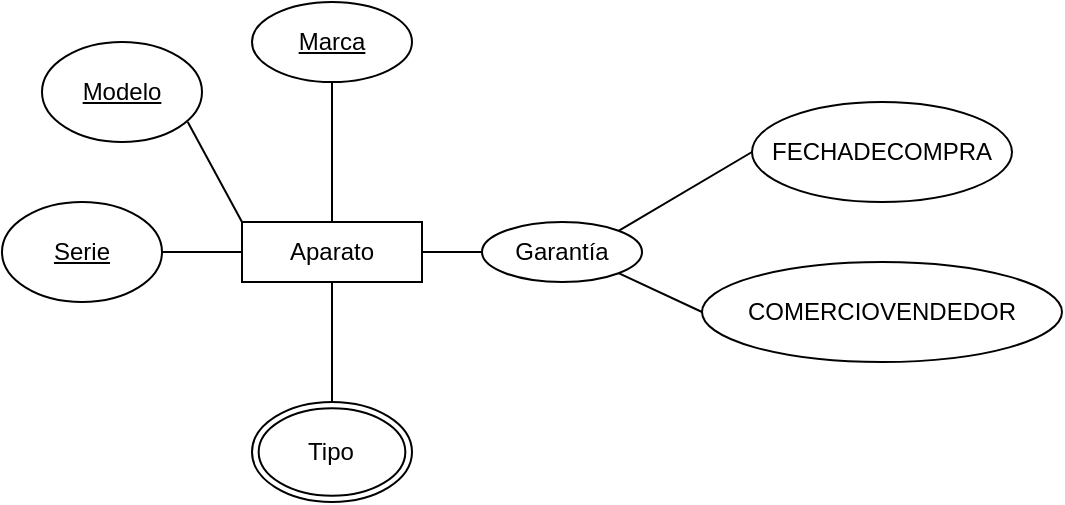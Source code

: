 <mxfile version="27.1.3">
  <diagram name="Página-1" id="p8mnpOuK0QykvPH6QzqD">
    <mxGraphModel dx="610" dy="268" grid="0" gridSize="10" guides="1" tooltips="1" connect="1" arrows="1" fold="1" page="1" pageScale="1" pageWidth="827" pageHeight="1169" math="0" shadow="0">
      <root>
        <mxCell id="0" />
        <mxCell id="1" parent="0" />
        <mxCell id="f1ypKZVCGWiF2pPGDrKQ-1" value="Aparato" style="rounded=0;whiteSpace=wrap;html=1;labelBackgroundColor=none;" vertex="1" parent="1">
          <mxGeometry x="320" y="330" width="90" height="30" as="geometry" />
        </mxCell>
        <mxCell id="f1ypKZVCGWiF2pPGDrKQ-2" value="" style="group;rounded=0;labelBackgroundColor=none;" vertex="1" connectable="0" parent="1">
          <mxGeometry x="325" y="420" width="80" height="50" as="geometry" />
        </mxCell>
        <mxCell id="f1ypKZVCGWiF2pPGDrKQ-3" value="" style="ellipse;whiteSpace=wrap;html=1;rounded=0;labelBackgroundColor=none;" vertex="1" parent="f1ypKZVCGWiF2pPGDrKQ-2">
          <mxGeometry width="80" height="50" as="geometry" />
        </mxCell>
        <mxCell id="f1ypKZVCGWiF2pPGDrKQ-4" value="Tipo" style="ellipse;whiteSpace=wrap;html=1;rounded=0;labelBackgroundColor=none;" vertex="1" parent="f1ypKZVCGWiF2pPGDrKQ-2">
          <mxGeometry x="3.333" y="3.125" width="73.333" height="43.75" as="geometry" />
        </mxCell>
        <mxCell id="f1ypKZVCGWiF2pPGDrKQ-5" value="&lt;u&gt;Modelo&lt;/u&gt;" style="ellipse;whiteSpace=wrap;html=1;rounded=0;labelBackgroundColor=none;" vertex="1" parent="1">
          <mxGeometry x="220" y="240" width="80" height="50" as="geometry" />
        </mxCell>
        <mxCell id="f1ypKZVCGWiF2pPGDrKQ-6" value="&lt;u&gt;Marca&lt;/u&gt;" style="ellipse;whiteSpace=wrap;html=1;rounded=0;labelBackgroundColor=none;" vertex="1" parent="1">
          <mxGeometry x="325" y="220" width="80" height="40" as="geometry" />
        </mxCell>
        <mxCell id="f1ypKZVCGWiF2pPGDrKQ-7" value="Garantía" style="ellipse;whiteSpace=wrap;html=1;rounded=0;labelBackgroundColor=none;" vertex="1" parent="1">
          <mxGeometry x="440" y="330" width="80" height="30" as="geometry" />
        </mxCell>
        <mxCell id="f1ypKZVCGWiF2pPGDrKQ-8" value="FECHADECOMPRA" style="ellipse;whiteSpace=wrap;html=1;rounded=0;labelBackgroundColor=none;" vertex="1" parent="1">
          <mxGeometry x="575" y="270" width="130" height="50" as="geometry" />
        </mxCell>
        <mxCell id="f1ypKZVCGWiF2pPGDrKQ-9" value="COMERCIOVENDEDOR" style="ellipse;whiteSpace=wrap;html=1;rounded=0;labelBackgroundColor=none;" vertex="1" parent="1">
          <mxGeometry x="550" y="350" width="180" height="50" as="geometry" />
        </mxCell>
        <mxCell id="f1ypKZVCGWiF2pPGDrKQ-10" value="" style="endArrow=none;html=1;rounded=0;entryX=0;entryY=0.5;entryDx=0;entryDy=0;exitX=1;exitY=0;exitDx=0;exitDy=0;labelBackgroundColor=none;fontColor=default;" edge="1" parent="1" source="f1ypKZVCGWiF2pPGDrKQ-7" target="f1ypKZVCGWiF2pPGDrKQ-8">
          <mxGeometry width="50" height="50" relative="1" as="geometry">
            <mxPoint x="500" y="330" as="sourcePoint" />
            <mxPoint x="550" y="280" as="targetPoint" />
          </mxGeometry>
        </mxCell>
        <mxCell id="f1ypKZVCGWiF2pPGDrKQ-13" value="" style="endArrow=none;html=1;rounded=0;entryX=0;entryY=0.5;entryDx=0;entryDy=0;exitX=1;exitY=1;exitDx=0;exitDy=0;labelBackgroundColor=none;fontColor=default;" edge="1" parent="1" source="f1ypKZVCGWiF2pPGDrKQ-7" target="f1ypKZVCGWiF2pPGDrKQ-9">
          <mxGeometry width="50" height="50" relative="1" as="geometry">
            <mxPoint x="509" y="342" as="sourcePoint" />
            <mxPoint x="560" y="295" as="targetPoint" />
          </mxGeometry>
        </mxCell>
        <mxCell id="f1ypKZVCGWiF2pPGDrKQ-16" value="" style="endArrow=none;html=1;rounded=0;entryX=0;entryY=0.5;entryDx=0;entryDy=0;exitX=1;exitY=0.5;exitDx=0;exitDy=0;labelBackgroundColor=none;fontColor=default;" edge="1" parent="1" source="f1ypKZVCGWiF2pPGDrKQ-1" target="f1ypKZVCGWiF2pPGDrKQ-7">
          <mxGeometry width="50" height="50" relative="1" as="geometry">
            <mxPoint x="539" y="372" as="sourcePoint" />
            <mxPoint x="590" y="325" as="targetPoint" />
          </mxGeometry>
        </mxCell>
        <mxCell id="f1ypKZVCGWiF2pPGDrKQ-17" value="" style="endArrow=none;html=1;rounded=0;entryX=0.5;entryY=0;entryDx=0;entryDy=0;exitX=0.5;exitY=1;exitDx=0;exitDy=0;labelBackgroundColor=none;fontColor=default;" edge="1" parent="1" source="f1ypKZVCGWiF2pPGDrKQ-1" target="f1ypKZVCGWiF2pPGDrKQ-3">
          <mxGeometry width="50" height="50" relative="1" as="geometry">
            <mxPoint x="549" y="382" as="sourcePoint" />
            <mxPoint x="600" y="335" as="targetPoint" />
          </mxGeometry>
        </mxCell>
        <mxCell id="f1ypKZVCGWiF2pPGDrKQ-18" value="" style="endArrow=none;html=1;rounded=0;entryX=0.5;entryY=0;entryDx=0;entryDy=0;exitX=0.5;exitY=1;exitDx=0;exitDy=0;labelBackgroundColor=none;fontColor=default;" edge="1" parent="1" source="f1ypKZVCGWiF2pPGDrKQ-6" target="f1ypKZVCGWiF2pPGDrKQ-1">
          <mxGeometry width="50" height="50" relative="1" as="geometry">
            <mxPoint x="360" y="280" as="sourcePoint" />
            <mxPoint x="360" y="330" as="targetPoint" />
          </mxGeometry>
        </mxCell>
        <mxCell id="f1ypKZVCGWiF2pPGDrKQ-19" value="" style="endArrow=none;html=1;rounded=0;entryX=0;entryY=0;entryDx=0;entryDy=0;labelBackgroundColor=none;fontColor=default;exitX=0.911;exitY=0.799;exitDx=0;exitDy=0;exitPerimeter=0;" edge="1" parent="1" source="f1ypKZVCGWiF2pPGDrKQ-5" target="f1ypKZVCGWiF2pPGDrKQ-1">
          <mxGeometry width="50" height="50" relative="1" as="geometry">
            <mxPoint x="280" y="260" as="sourcePoint" />
            <mxPoint x="375" y="340" as="targetPoint" />
          </mxGeometry>
        </mxCell>
        <mxCell id="f1ypKZVCGWiF2pPGDrKQ-20" value="&lt;u&gt;Serie&lt;/u&gt;" style="ellipse;whiteSpace=wrap;html=1;rounded=0;labelBackgroundColor=none;" vertex="1" parent="1">
          <mxGeometry x="200" y="320" width="80" height="50" as="geometry" />
        </mxCell>
        <mxCell id="f1ypKZVCGWiF2pPGDrKQ-21" value="" style="endArrow=none;html=1;rounded=0;entryX=0;entryY=0.5;entryDx=0;entryDy=0;exitX=1;exitY=0.5;exitDx=0;exitDy=0;labelBackgroundColor=none;fontColor=default;" edge="1" parent="1" source="f1ypKZVCGWiF2pPGDrKQ-20" target="f1ypKZVCGWiF2pPGDrKQ-1">
          <mxGeometry width="50" height="50" relative="1" as="geometry">
            <mxPoint x="375" y="380" as="sourcePoint" />
            <mxPoint x="320" y="425" as="targetPoint" />
          </mxGeometry>
        </mxCell>
      </root>
    </mxGraphModel>
  </diagram>
</mxfile>
